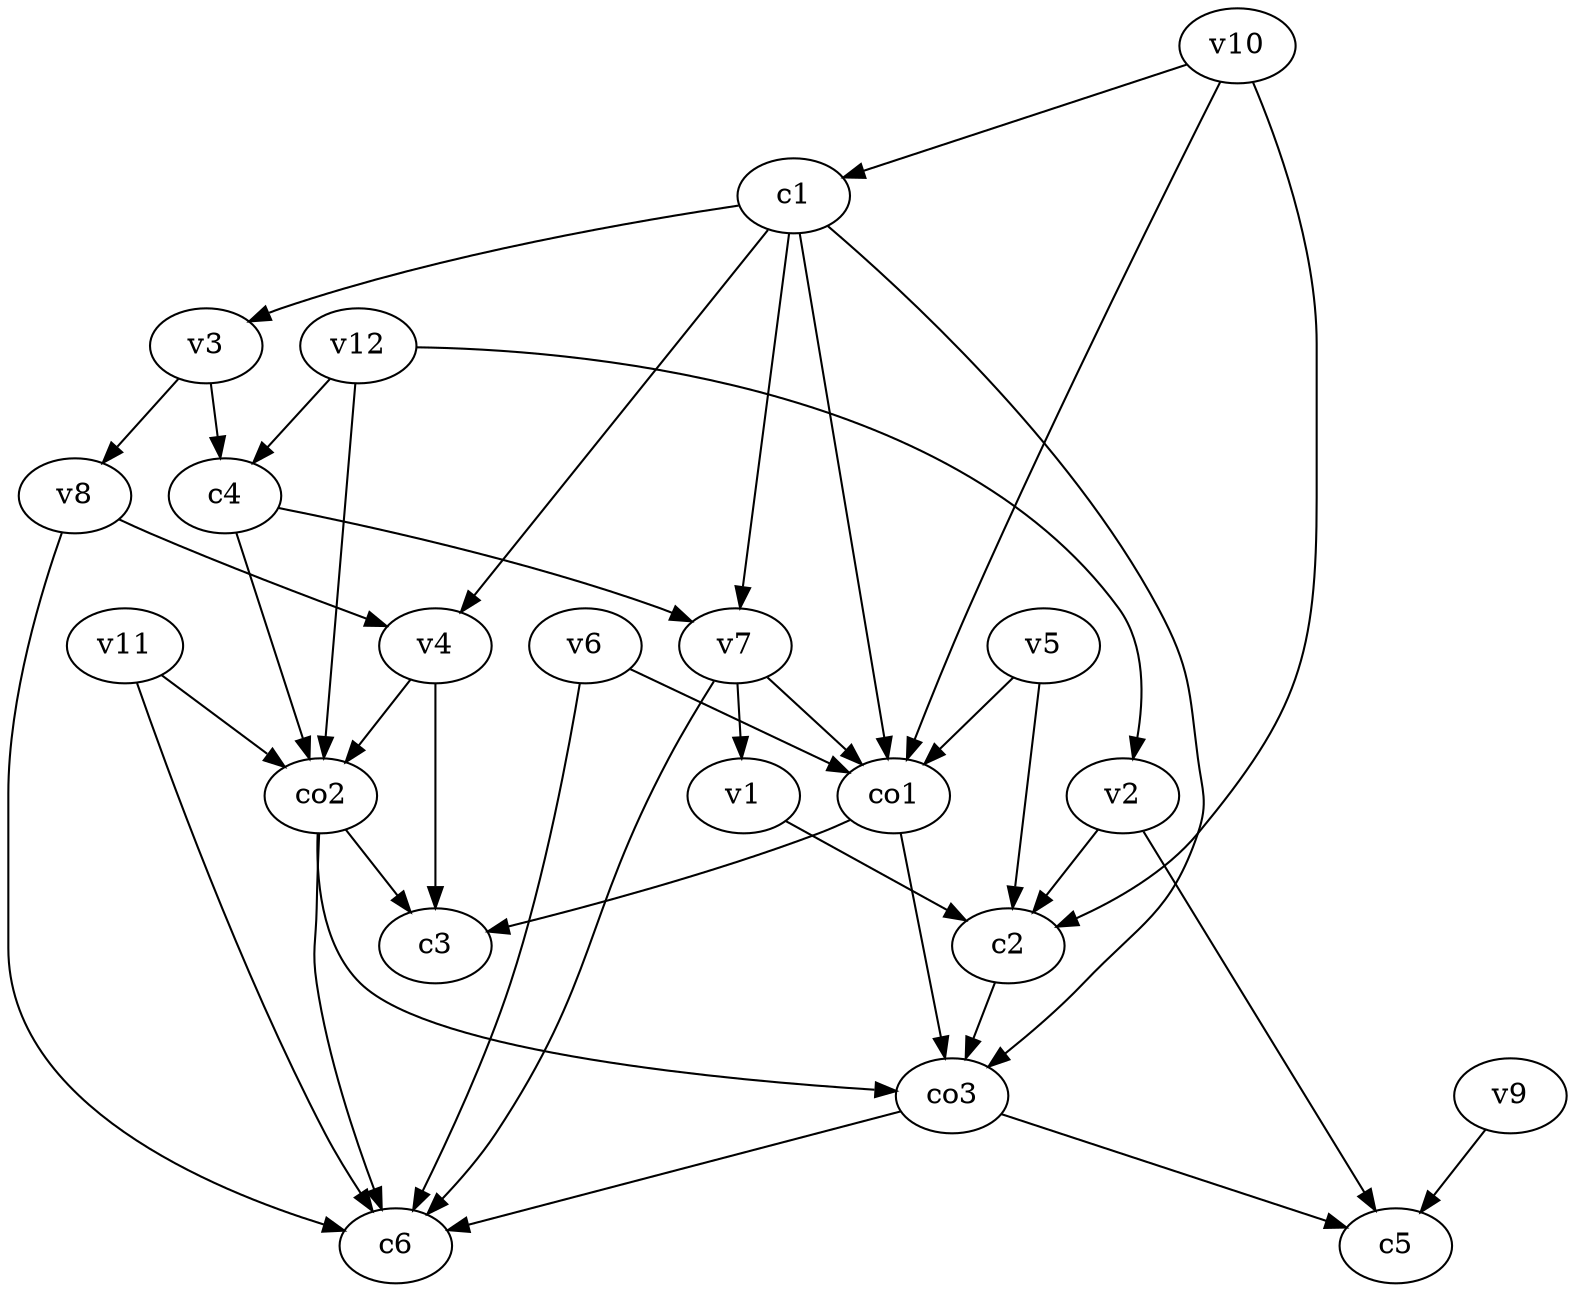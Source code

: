 strict digraph  {
c1;
c2;
c3;
c4;
c5;
c6;
v1;
v2;
v3;
v4;
v5;
v6;
v7;
v8;
v9;
v10;
v11;
v12;
co1;
co2;
co3;
c1 -> v4  [weight=1];
c1 -> co1  [weight=1];
c1 -> co3  [weight=1];
c1 -> v7  [weight=1];
c1 -> v3  [weight=1];
c2 -> co3  [weight=1];
c4 -> v7  [weight=1];
c4 -> co2  [weight=1];
v1 -> c2  [weight=1];
v2 -> c5  [weight=1];
v2 -> c2  [weight=1];
v3 -> c4  [weight=1];
v3 -> v8  [weight=1];
v4 -> c3  [weight=1];
v4 -> co2  [weight=1];
v5 -> c2  [weight=1];
v5 -> co1  [weight=1];
v6 -> c6  [weight=1];
v6 -> co1  [weight=1];
v7 -> c6  [weight=1];
v7 -> co1  [weight=1];
v7 -> v1  [weight=1];
v8 -> c6  [weight=1];
v8 -> v4  [weight=1];
v9 -> c5  [weight=1];
v10 -> c1  [weight=1];
v10 -> c2  [weight=1];
v10 -> co1  [weight=1];
v11 -> c6  [weight=1];
v11 -> co2  [weight=1];
v12 -> c4  [weight=1];
v12 -> co2  [weight=1];
v12 -> v2  [weight=1];
co1 -> c3  [weight=1];
co1 -> co3  [weight=1];
co2 -> c3  [weight=1];
co2 -> c6  [weight=1];
co2 -> co3  [weight=1];
co3 -> c6  [weight=1];
co3 -> c5  [weight=1];
}
